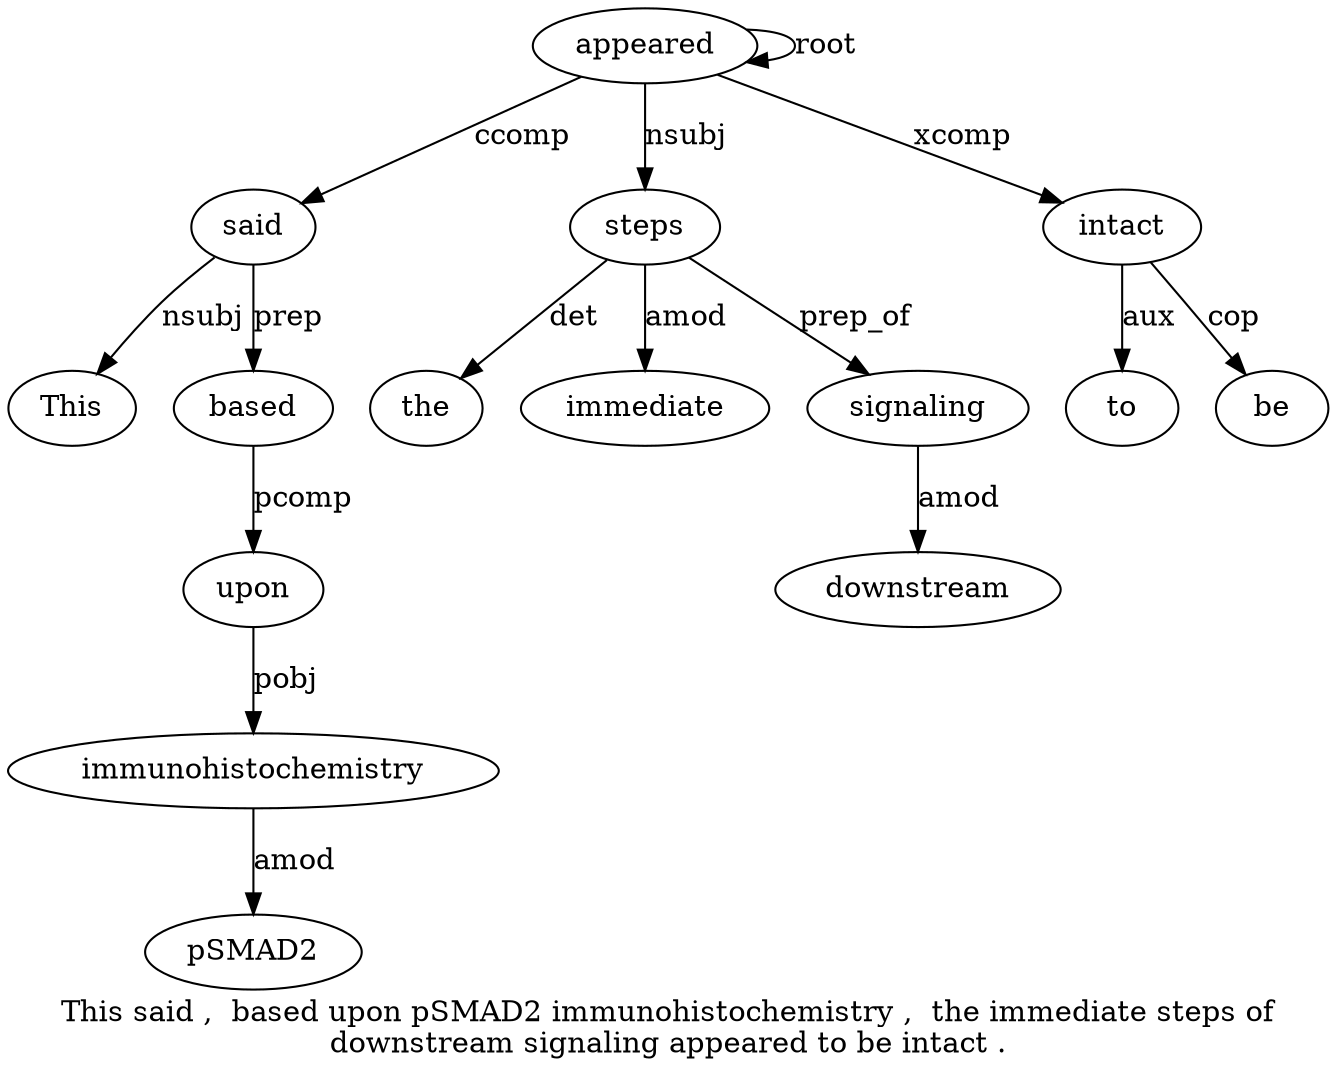 digraph "This said ,  based upon pSMAD2 immunohistochemistry ,  the immediate steps of downstream signaling appeared to be intact ." {
label="This said ,  based upon pSMAD2 immunohistochemistry ,  the immediate steps of
downstream signaling appeared to be intact .";
said2 [style=filled, fillcolor=white, label=said];
This1 [style=filled, fillcolor=white, label=This];
said2 -> This1  [label=nsubj];
appeared15 [style=filled, fillcolor=white, label=appeared];
appeared15 -> said2  [label=ccomp];
based4 [style=filled, fillcolor=white, label=based];
said2 -> based4  [label=prep];
upon5 [style=filled, fillcolor=white, label=upon];
based4 -> upon5  [label=pcomp];
immunohistochemistry7 [style=filled, fillcolor=white, label=immunohistochemistry];
pSMAD26 [style=filled, fillcolor=white, label=pSMAD2];
immunohistochemistry7 -> pSMAD26  [label=amod];
upon5 -> immunohistochemistry7  [label=pobj];
steps11 [style=filled, fillcolor=white, label=steps];
the9 [style=filled, fillcolor=white, label=the];
steps11 -> the9  [label=det];
immediate10 [style=filled, fillcolor=white, label=immediate];
steps11 -> immediate10  [label=amod];
appeared15 -> steps11  [label=nsubj];
signaling14 [style=filled, fillcolor=white, label=signaling];
downstream13 [style=filled, fillcolor=white, label=downstream];
signaling14 -> downstream13  [label=amod];
steps11 -> signaling14  [label=prep_of];
appeared15 -> appeared15  [label=root];
intact18 [style=filled, fillcolor=white, label=intact];
to16 [style=filled, fillcolor=white, label=to];
intact18 -> to16  [label=aux];
be17 [style=filled, fillcolor=white, label=be];
intact18 -> be17  [label=cop];
appeared15 -> intact18  [label=xcomp];
}
